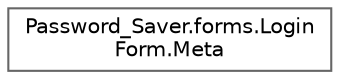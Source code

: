 digraph "Graphical Class Hierarchy"
{
 // LATEX_PDF_SIZE
  bgcolor="transparent";
  edge [fontname=Helvetica,fontsize=10,labelfontname=Helvetica,labelfontsize=10];
  node [fontname=Helvetica,fontsize=10,shape=box,height=0.2,width=0.4];
  rankdir="LR";
  Node0 [id="Node000000",label="Password_Saver.forms.Login\lForm.Meta",height=0.2,width=0.4,color="grey40", fillcolor="white", style="filled",URL="$class_password___saver_1_1forms_1_1_login_form_1_1_meta.html",tooltip=" "];
}
